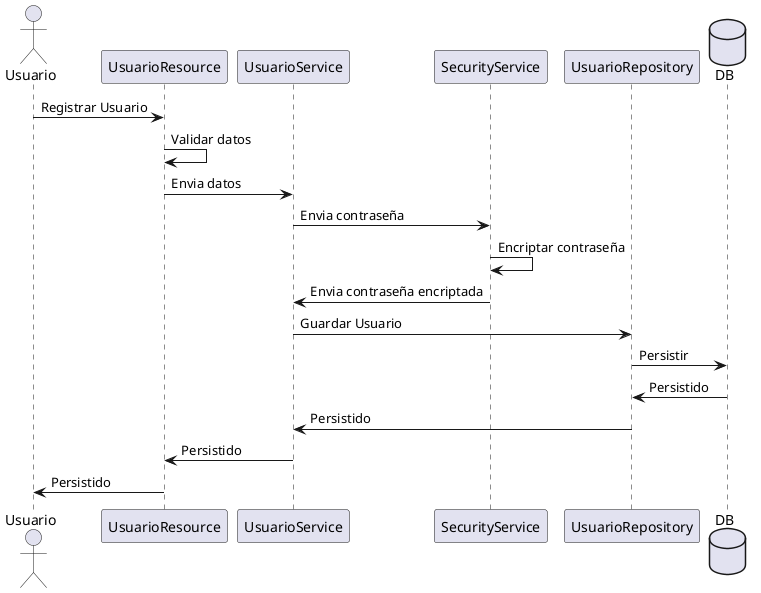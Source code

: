 @startuml Diagrama de secuencia Usuarioe

' Ejemplo
actor Usuario
Usuario -> UsuarioResource: Registrar Usuario
UsuarioResource -> UsuarioResource: Validar datos
UsuarioResource -> UsuarioService: Envia datos
UsuarioService -> SecurityService: Envia contraseña
SecurityService -> SecurityService: Encriptar contraseña
SecurityService -> UsuarioService: Envia contraseña encriptada
UsuarioService  -> UsuarioRepository: Guardar Usuario
database DB
UsuarioRepository -> DB: Persistir
DB -> UsuarioRepository: Persistido
UsuarioRepository -> UsuarioService: Persistido
UsuarioService -> UsuarioResource: Persistido
UsuarioResource -> Usuario: Persistido

@enduml